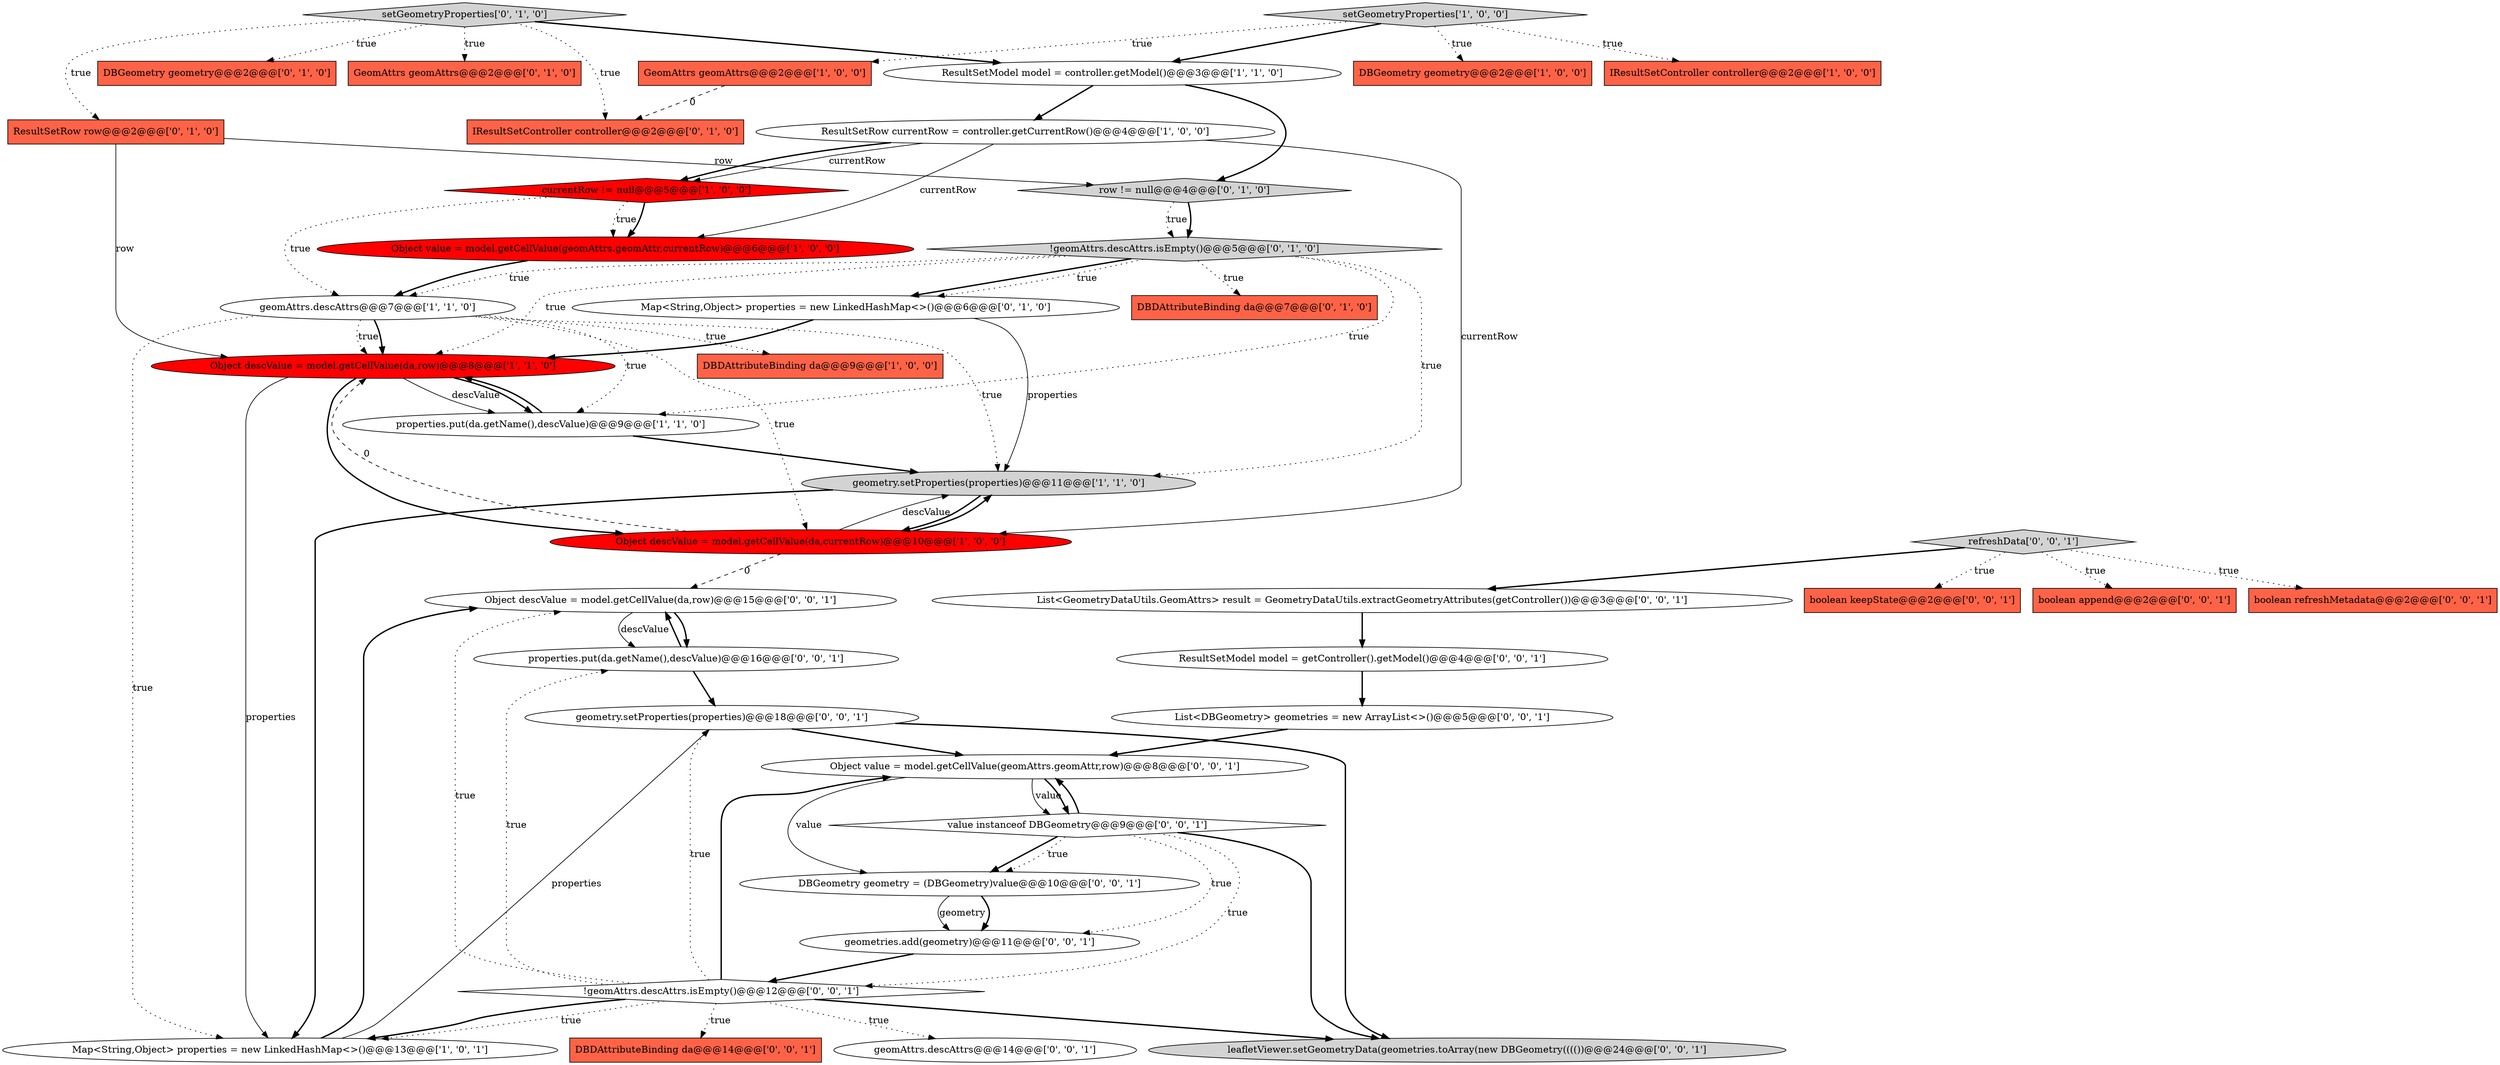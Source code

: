 digraph {
4 [style = filled, label = "currentRow != null@@@5@@@['1', '0', '0']", fillcolor = red, shape = diamond image = "AAA1AAABBB1BBB"];
20 [style = filled, label = "!geomAttrs.descAttrs.isEmpty()@@@5@@@['0', '1', '0']", fillcolor = lightgray, shape = diamond image = "AAA0AAABBB2BBB"];
17 [style = filled, label = "DBGeometry geometry@@@2@@@['0', '1', '0']", fillcolor = tomato, shape = box image = "AAA0AAABBB2BBB"];
21 [style = filled, label = "DBDAttributeBinding da@@@7@@@['0', '1', '0']", fillcolor = tomato, shape = box image = "AAA0AAABBB2BBB"];
39 [style = filled, label = "ResultSetModel model = getController().getModel()@@@4@@@['0', '0', '1']", fillcolor = white, shape = ellipse image = "AAA0AAABBB3BBB"];
14 [style = filled, label = "Object descValue = model.getCellValue(da,row)@@@8@@@['1', '1', '0']", fillcolor = red, shape = ellipse image = "AAA1AAABBB1BBB"];
25 [style = filled, label = "Object descValue = model.getCellValue(da,row)@@@15@@@['0', '0', '1']", fillcolor = white, shape = ellipse image = "AAA0AAABBB3BBB"];
24 [style = filled, label = "boolean keepState@@@2@@@['0', '0', '1']", fillcolor = tomato, shape = box image = "AAA0AAABBB3BBB"];
23 [style = filled, label = "row != null@@@4@@@['0', '1', '0']", fillcolor = lightgray, shape = diamond image = "AAA0AAABBB2BBB"];
37 [style = filled, label = "geometry.setProperties(properties)@@@18@@@['0', '0', '1']", fillcolor = white, shape = ellipse image = "AAA0AAABBB3BBB"];
19 [style = filled, label = "setGeometryProperties['0', '1', '0']", fillcolor = lightgray, shape = diamond image = "AAA0AAABBB2BBB"];
7 [style = filled, label = "ResultSetModel model = controller.getModel()@@@3@@@['1', '1', '0']", fillcolor = white, shape = ellipse image = "AAA0AAABBB1BBB"];
8 [style = filled, label = "geomAttrs.descAttrs@@@7@@@['1', '1', '0']", fillcolor = white, shape = ellipse image = "AAA0AAABBB1BBB"];
22 [style = filled, label = "IResultSetController controller@@@2@@@['0', '1', '0']", fillcolor = tomato, shape = box image = "AAA1AAABBB2BBB"];
32 [style = filled, label = "DBDAttributeBinding da@@@14@@@['0', '0', '1']", fillcolor = tomato, shape = box image = "AAA0AAABBB3BBB"];
36 [style = filled, label = "refreshData['0', '0', '1']", fillcolor = lightgray, shape = diamond image = "AAA0AAABBB3BBB"];
6 [style = filled, label = "DBGeometry geometry@@@2@@@['1', '0', '0']", fillcolor = tomato, shape = box image = "AAA0AAABBB1BBB"];
27 [style = filled, label = "Object value = model.getCellValue(geomAttrs.geomAttr,row)@@@8@@@['0', '0', '1']", fillcolor = white, shape = ellipse image = "AAA0AAABBB3BBB"];
28 [style = filled, label = "properties.put(da.getName(),descValue)@@@16@@@['0', '0', '1']", fillcolor = white, shape = ellipse image = "AAA0AAABBB3BBB"];
13 [style = filled, label = "properties.put(da.getName(),descValue)@@@9@@@['1', '1', '0']", fillcolor = white, shape = ellipse image = "AAA0AAABBB1BBB"];
3 [style = filled, label = "IResultSetController controller@@@2@@@['1', '0', '0']", fillcolor = tomato, shape = box image = "AAA0AAABBB1BBB"];
18 [style = filled, label = "ResultSetRow row@@@2@@@['0', '1', '0']", fillcolor = tomato, shape = box image = "AAA0AAABBB2BBB"];
1 [style = filled, label = "setGeometryProperties['1', '0', '0']", fillcolor = lightgray, shape = diamond image = "AAA0AAABBB1BBB"];
41 [style = filled, label = "DBGeometry geometry = (DBGeometry)value@@@10@@@['0', '0', '1']", fillcolor = white, shape = ellipse image = "AAA0AAABBB3BBB"];
40 [style = filled, label = "geometries.add(geometry)@@@11@@@['0', '0', '1']", fillcolor = white, shape = ellipse image = "AAA0AAABBB3BBB"];
9 [style = filled, label = "GeomAttrs geomAttrs@@@2@@@['1', '0', '0']", fillcolor = tomato, shape = box image = "AAA1AAABBB1BBB"];
5 [style = filled, label = "ResultSetRow currentRow = controller.getCurrentRow()@@@4@@@['1', '0', '0']", fillcolor = white, shape = ellipse image = "AAA0AAABBB1BBB"];
35 [style = filled, label = "!geomAttrs.descAttrs.isEmpty()@@@12@@@['0', '0', '1']", fillcolor = white, shape = diamond image = "AAA0AAABBB3BBB"];
16 [style = filled, label = "Map<String,Object> properties = new LinkedHashMap<>()@@@6@@@['0', '1', '0']", fillcolor = white, shape = ellipse image = "AAA0AAABBB2BBB"];
29 [style = filled, label = "geomAttrs.descAttrs@@@14@@@['0', '0', '1']", fillcolor = white, shape = ellipse image = "AAA0AAABBB3BBB"];
11 [style = filled, label = "Object descValue = model.getCellValue(da,currentRow)@@@10@@@['1', '0', '0']", fillcolor = red, shape = ellipse image = "AAA1AAABBB1BBB"];
33 [style = filled, label = "List<GeometryDataUtils.GeomAttrs> result = GeometryDataUtils.extractGeometryAttributes(getController())@@@3@@@['0', '0', '1']", fillcolor = white, shape = ellipse image = "AAA0AAABBB3BBB"];
34 [style = filled, label = "value instanceof DBGeometry@@@9@@@['0', '0', '1']", fillcolor = white, shape = diamond image = "AAA0AAABBB3BBB"];
2 [style = filled, label = "Map<String,Object> properties = new LinkedHashMap<>()@@@13@@@['1', '0', '1']", fillcolor = white, shape = ellipse image = "AAA0AAABBB1BBB"];
12 [style = filled, label = "geometry.setProperties(properties)@@@11@@@['1', '1', '0']", fillcolor = lightgray, shape = ellipse image = "AAA0AAABBB1BBB"];
10 [style = filled, label = "DBDAttributeBinding da@@@9@@@['1', '0', '0']", fillcolor = tomato, shape = box image = "AAA0AAABBB1BBB"];
30 [style = filled, label = "boolean append@@@2@@@['0', '0', '1']", fillcolor = tomato, shape = box image = "AAA0AAABBB3BBB"];
38 [style = filled, label = "boolean refreshMetadata@@@2@@@['0', '0', '1']", fillcolor = tomato, shape = box image = "AAA0AAABBB3BBB"];
15 [style = filled, label = "GeomAttrs geomAttrs@@@2@@@['0', '1', '0']", fillcolor = tomato, shape = box image = "AAA0AAABBB2BBB"];
26 [style = filled, label = "List<DBGeometry> geometries = new ArrayList<>()@@@5@@@['0', '0', '1']", fillcolor = white, shape = ellipse image = "AAA0AAABBB3BBB"];
0 [style = filled, label = "Object value = model.getCellValue(geomAttrs.geomAttr,currentRow)@@@6@@@['1', '0', '0']", fillcolor = red, shape = ellipse image = "AAA1AAABBB1BBB"];
31 [style = filled, label = "leafletViewer.setGeometryData(geometries.toArray(new DBGeometry(((())@@@24@@@['0', '0', '1']", fillcolor = lightgray, shape = ellipse image = "AAA0AAABBB3BBB"];
27->41 [style = solid, label="value"];
37->27 [style = bold, label=""];
27->34 [style = solid, label="value"];
36->33 [style = bold, label=""];
36->38 [style = dotted, label="true"];
1->3 [style = dotted, label="true"];
16->12 [style = solid, label="properties"];
12->2 [style = bold, label=""];
20->16 [style = bold, label=""];
37->31 [style = bold, label=""];
35->2 [style = dotted, label="true"];
11->14 [style = dashed, label="0"];
0->8 [style = bold, label=""];
28->25 [style = bold, label=""];
16->14 [style = bold, label=""];
1->6 [style = dotted, label="true"];
20->13 [style = dotted, label="true"];
35->37 [style = dotted, label="true"];
2->25 [style = bold, label=""];
36->24 [style = dotted, label="true"];
14->11 [style = bold, label=""];
13->14 [style = bold, label=""];
11->12 [style = solid, label="descValue"];
35->31 [style = bold, label=""];
25->28 [style = bold, label=""];
28->37 [style = bold, label=""];
19->17 [style = dotted, label="true"];
4->0 [style = dotted, label="true"];
12->11 [style = bold, label=""];
18->23 [style = solid, label="row"];
34->31 [style = bold, label=""];
11->12 [style = bold, label=""];
39->26 [style = bold, label=""];
5->0 [style = solid, label="currentRow"];
4->0 [style = bold, label=""];
26->27 [style = bold, label=""];
7->5 [style = bold, label=""];
5->11 [style = solid, label="currentRow"];
13->12 [style = bold, label=""];
8->12 [style = dotted, label="true"];
14->2 [style = solid, label="properties"];
7->23 [style = bold, label=""];
8->14 [style = dotted, label="true"];
19->22 [style = dotted, label="true"];
18->14 [style = solid, label="row"];
35->25 [style = dotted, label="true"];
35->29 [style = dotted, label="true"];
23->20 [style = bold, label=""];
40->35 [style = bold, label=""];
8->2 [style = dotted, label="true"];
35->2 [style = bold, label=""];
19->18 [style = dotted, label="true"];
20->14 [style = dotted, label="true"];
8->14 [style = bold, label=""];
9->22 [style = dashed, label="0"];
19->15 [style = dotted, label="true"];
1->7 [style = bold, label=""];
23->20 [style = dotted, label="true"];
27->34 [style = bold, label=""];
14->13 [style = solid, label="descValue"];
41->40 [style = bold, label=""];
34->35 [style = dotted, label="true"];
1->9 [style = dotted, label="true"];
5->4 [style = bold, label=""];
11->25 [style = dashed, label="0"];
8->11 [style = dotted, label="true"];
8->13 [style = dotted, label="true"];
14->13 [style = bold, label=""];
41->40 [style = solid, label="geometry"];
25->28 [style = solid, label="descValue"];
36->30 [style = dotted, label="true"];
34->40 [style = dotted, label="true"];
35->27 [style = bold, label=""];
20->8 [style = dotted, label="true"];
4->8 [style = dotted, label="true"];
34->41 [style = bold, label=""];
20->21 [style = dotted, label="true"];
2->37 [style = solid, label="properties"];
8->10 [style = dotted, label="true"];
33->39 [style = bold, label=""];
5->4 [style = solid, label="currentRow"];
34->41 [style = dotted, label="true"];
35->28 [style = dotted, label="true"];
20->12 [style = dotted, label="true"];
19->7 [style = bold, label=""];
20->16 [style = dotted, label="true"];
34->27 [style = bold, label=""];
35->32 [style = dotted, label="true"];
}
